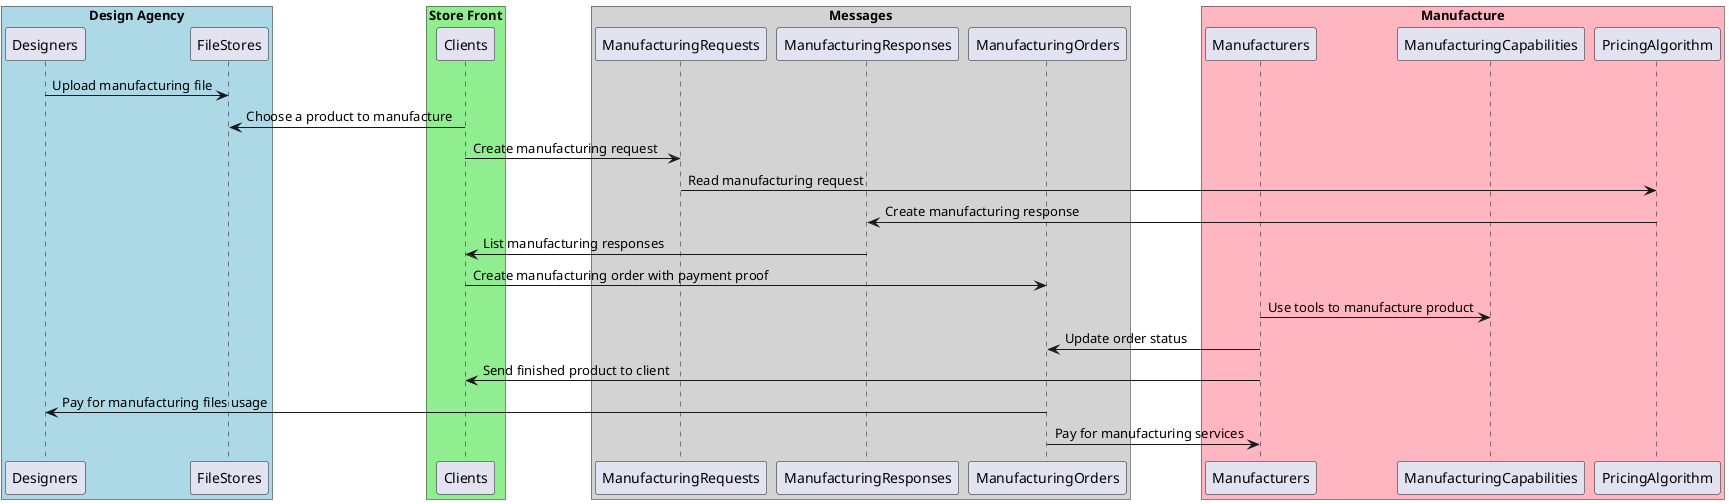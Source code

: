 @startuml "fabchain"

box "Design Agency" #LightBlue
    participant Designers as D
    participant FileStores as FS
end box

box "Store Front" #LightGreen
    participant Clients as C
end box

box "Messages" #LightGray
    participant ManufacturingRequests as MR
    participant ManufacturingResponses as MRsp
    participant ManufacturingOrders as MO
end box

box "Manufacture" #LightPink
    participant Manufacturers as M
    participant ManufacturingCapabilities as MC
    participant PricingAlgorithm as PA
end box

D -> FS : Upload manufacturing file
C -> FS : Choose a product to manufacture
C -> MR : Create manufacturing request
MR -> PA : Read manufacturing request
PA -> MRsp : Create manufacturing response
MRsp -> C : List manufacturing responses
C -> MO : Create manufacturing order with payment proof
M -> MC : Use tools to manufacture product
M -> MO : Update order status
M -> C : Send finished product to client
MO -> D : Pay for manufacturing files usage
MO -> M : Pay for manufacturing services

@enduml
